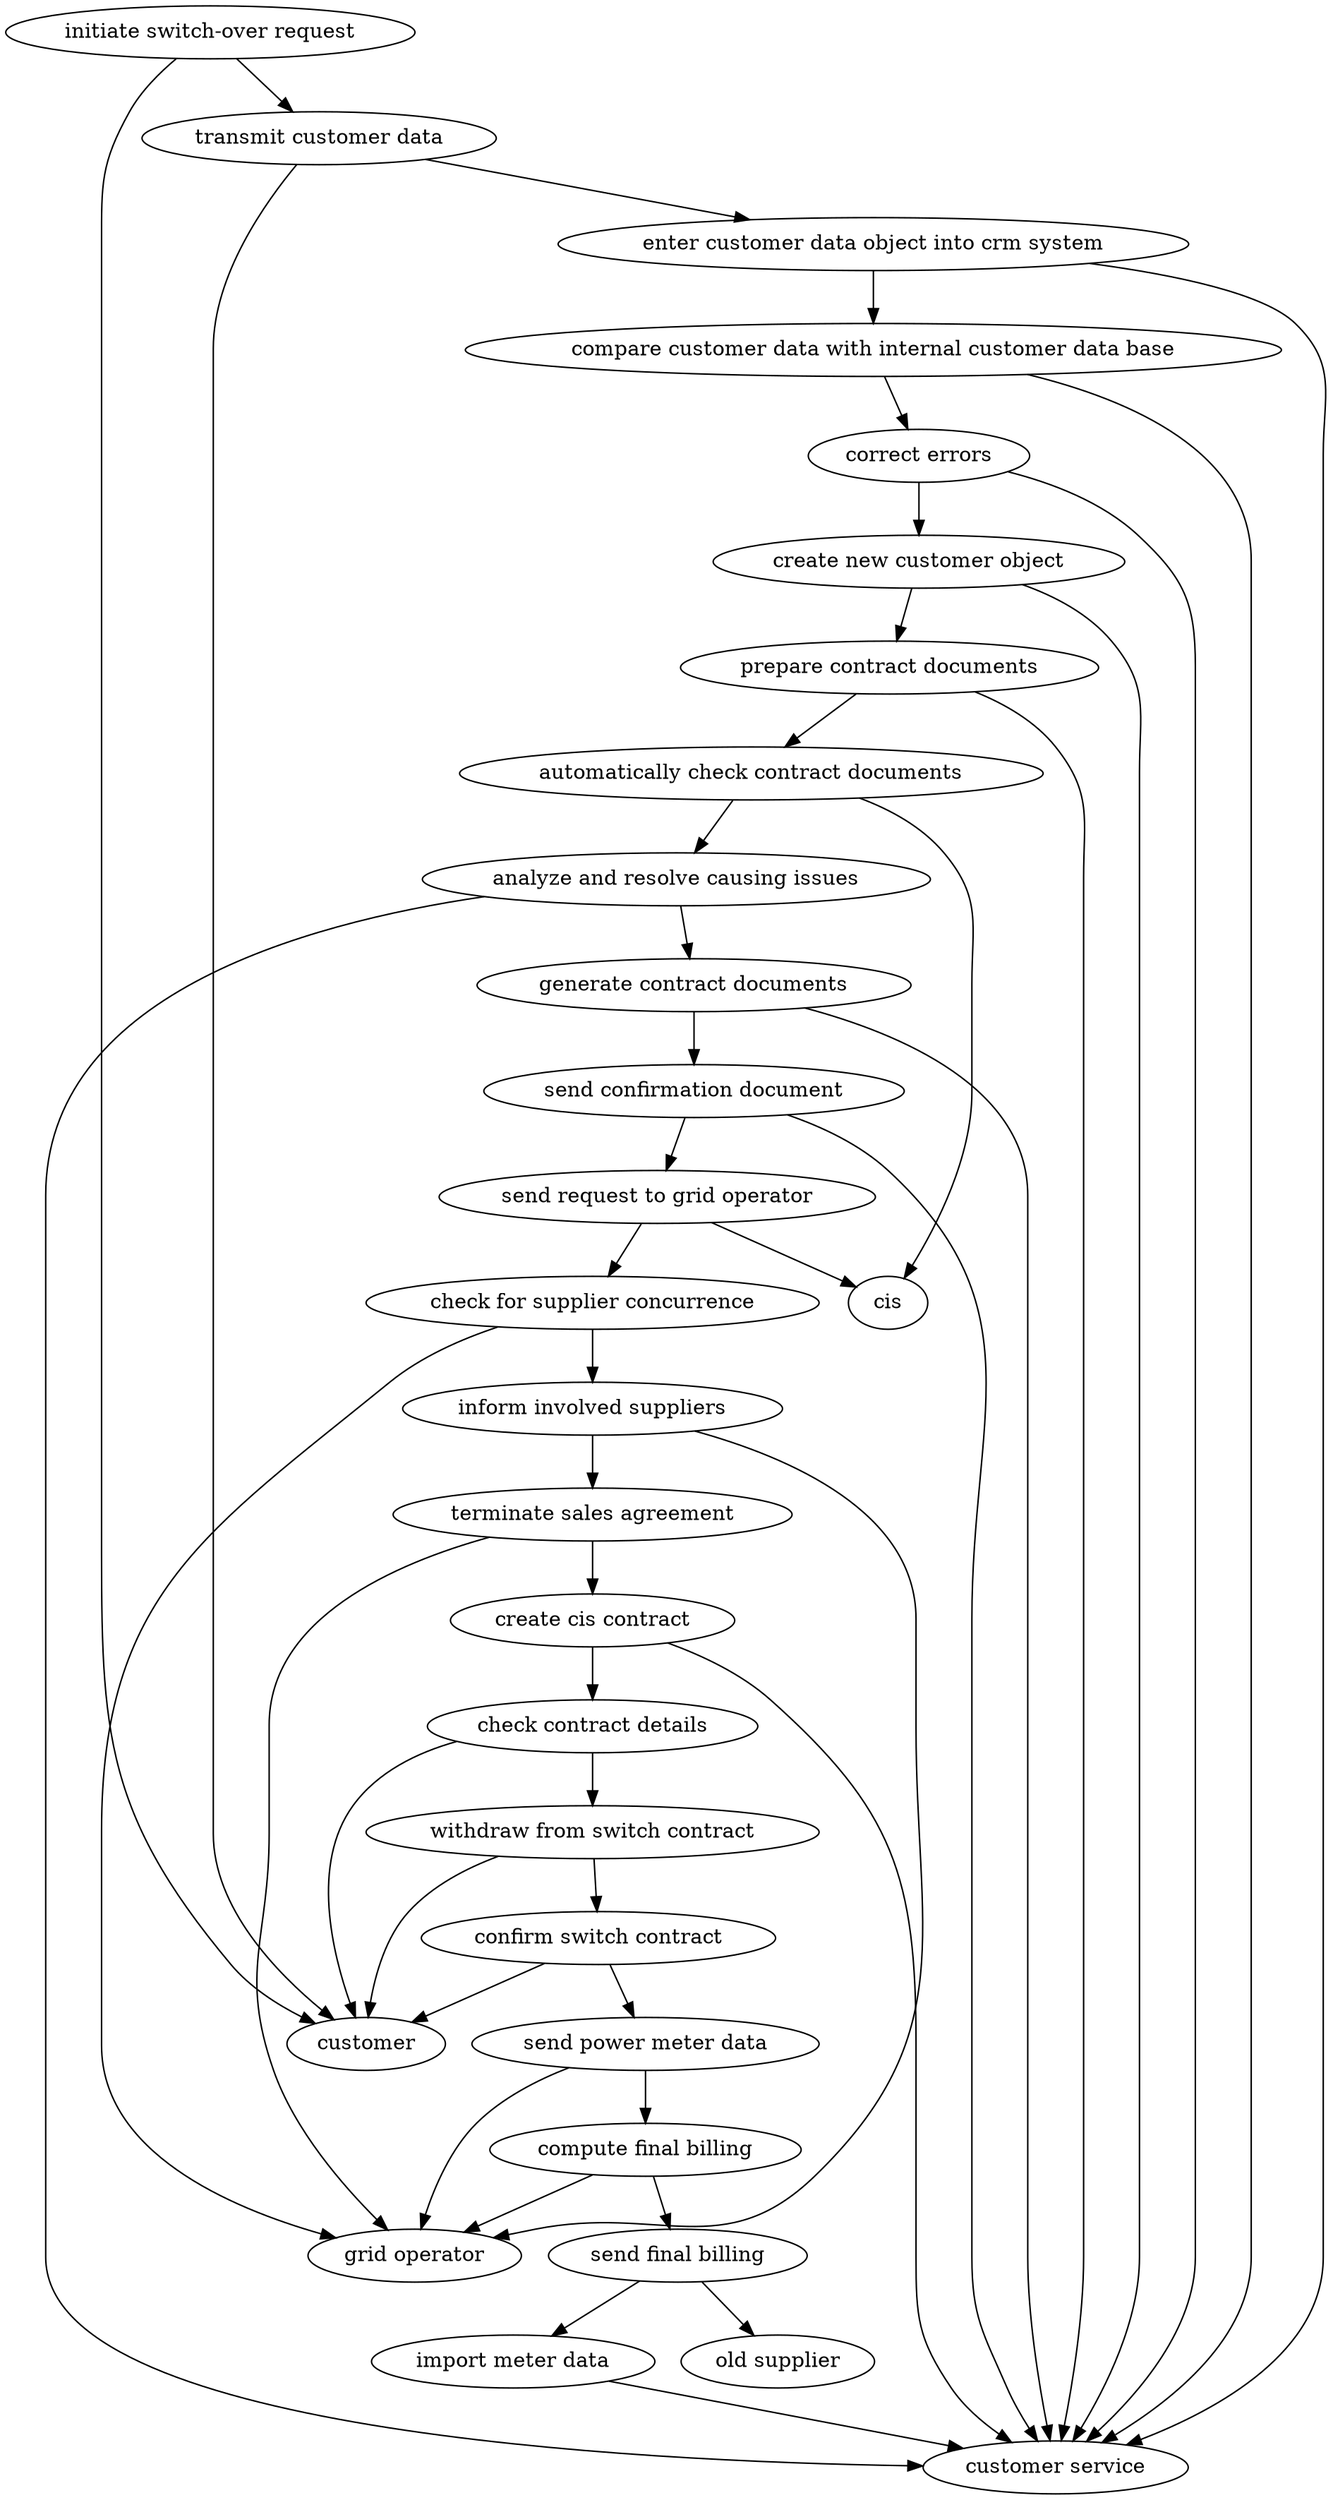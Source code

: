 strict digraph "doc-2.2" {
	graph [name="doc-2.2"];
	"initiate switch-over request"	[attrs="{'type': 'Activity', 'label': 'initiate switch-over request'}"];
	"transmit customer data"	[attrs="{'type': 'Activity', 'label': 'transmit customer data'}"];
	"initiate switch-over request" -> "transmit customer data"	[attrs="{'type': 'flow', 'label': 'flow'}"];
	customer	[attrs="{'type': 'Actor', 'label': 'customer'}"];
	"initiate switch-over request" -> customer	[attrs="{'type': 'actor performer', 'label': 'actor performer'}"];
	"enter customer data object into crm system"	[attrs="{'type': 'Activity', 'label': 'enter customer data object into crm system'}"];
	"transmit customer data" -> "enter customer data object into crm system"	[attrs="{'type': 'flow', 'label': 'flow'}"];
	"transmit customer data" -> customer	[attrs="{'type': 'actor performer', 'label': 'actor performer'}"];
	"compare customer data with internal customer data base"	[attrs="{'type': 'Activity', 'label': 'compare customer data with internal customer data base'}"];
	"enter customer data object into crm system" -> "compare customer data with internal customer data base"	[attrs="{'type': 'flow', 'label': 'flow'}"];
	"customer service"	[attrs="{'type': 'Actor', 'label': 'customer service'}"];
	"enter customer data object into crm system" -> "customer service"	[attrs="{'type': 'actor performer', 'label': 'actor performer'}"];
	"correct errors"	[attrs="{'type': 'Activity', 'label': 'correct errors'}"];
	"compare customer data with internal customer data base" -> "correct errors"	[attrs="{'type': 'flow', 'label': 'flow'}"];
	"compare customer data with internal customer data base" -> "customer service"	[attrs="{'type': 'actor performer', 'label': 'actor performer'}"];
	"create new customer object"	[attrs="{'type': 'Activity', 'label': 'create new customer object'}"];
	"correct errors" -> "create new customer object"	[attrs="{'type': 'flow', 'label': 'flow'}"];
	"correct errors" -> "customer service"	[attrs="{'type': 'actor performer', 'label': 'actor performer'}"];
	"prepare contract documents"	[attrs="{'type': 'Activity', 'label': 'prepare contract documents'}"];
	"create new customer object" -> "prepare contract documents"	[attrs="{'type': 'flow', 'label': 'flow'}"];
	"create new customer object" -> "customer service"	[attrs="{'type': 'actor performer', 'label': 'actor performer'}"];
	"automatically check contract documents"	[attrs="{'type': 'Activity', 'label': 'automatically check contract documents'}"];
	"prepare contract documents" -> "automatically check contract documents"	[attrs="{'type': 'flow', 'label': 'flow'}"];
	"prepare contract documents" -> "customer service"	[attrs="{'type': 'actor performer', 'label': 'actor performer'}"];
	"analyze and resolve causing issues"	[attrs="{'type': 'Activity', 'label': 'analyze and resolve causing issues'}"];
	"automatically check contract documents" -> "analyze and resolve causing issues"	[attrs="{'type': 'flow', 'label': 'flow'}"];
	cis	[attrs="{'type': 'Actor', 'label': 'cis'}"];
	"automatically check contract documents" -> cis	[attrs="{'type': 'actor performer', 'label': 'actor performer'}"];
	"generate contract documents"	[attrs="{'type': 'Activity', 'label': 'generate contract documents'}"];
	"analyze and resolve causing issues" -> "generate contract documents"	[attrs="{'type': 'flow', 'label': 'flow'}"];
	"analyze and resolve causing issues" -> "customer service"	[attrs="{'type': 'actor performer', 'label': 'actor performer'}"];
	"send confirmation document"	[attrs="{'type': 'Activity', 'label': 'send confirmation document'}"];
	"generate contract documents" -> "send confirmation document"	[attrs="{'type': 'flow', 'label': 'flow'}"];
	"generate contract documents" -> "customer service"	[attrs="{'type': 'actor performer', 'label': 'actor performer'}"];
	"send request to grid operator"	[attrs="{'type': 'Activity', 'label': 'send request to grid operator'}"];
	"send confirmation document" -> "send request to grid operator"	[attrs="{'type': 'flow', 'label': 'flow'}"];
	"send confirmation document" -> "customer service"	[attrs="{'type': 'actor performer', 'label': 'actor performer'}"];
	"check for supplier concurrence"	[attrs="{'type': 'Activity', 'label': 'check for supplier concurrence'}"];
	"send request to grid operator" -> "check for supplier concurrence"	[attrs="{'type': 'flow', 'label': 'flow'}"];
	"send request to grid operator" -> cis	[attrs="{'type': 'actor performer', 'label': 'actor performer'}"];
	"inform involved suppliers"	[attrs="{'type': 'Activity', 'label': 'inform involved suppliers'}"];
	"check for supplier concurrence" -> "inform involved suppliers"	[attrs="{'type': 'flow', 'label': 'flow'}"];
	"grid operator"	[attrs="{'type': 'Actor', 'label': 'grid operator'}"];
	"check for supplier concurrence" -> "grid operator"	[attrs="{'type': 'actor performer', 'label': 'actor performer'}"];
	"terminate sales agreement"	[attrs="{'type': 'Activity', 'label': 'terminate sales agreement'}"];
	"inform involved suppliers" -> "terminate sales agreement"	[attrs="{'type': 'flow', 'label': 'flow'}"];
	"inform involved suppliers" -> "grid operator"	[attrs="{'type': 'actor performer', 'label': 'actor performer'}"];
	"create cis contract"	[attrs="{'type': 'Activity', 'label': 'create cis contract'}"];
	"terminate sales agreement" -> "create cis contract"	[attrs="{'type': 'flow', 'label': 'flow'}"];
	"terminate sales agreement" -> "grid operator"	[attrs="{'type': 'actor performer', 'label': 'actor performer'}"];
	"check contract details"	[attrs="{'type': 'Activity', 'label': 'check contract details'}"];
	"create cis contract" -> "check contract details"	[attrs="{'type': 'flow', 'label': 'flow'}"];
	"create cis contract" -> "customer service"	[attrs="{'type': 'actor performer', 'label': 'actor performer'}"];
	"withdraw from switch contract"	[attrs="{'type': 'Activity', 'label': 'withdraw from switch contract'}"];
	"check contract details" -> "withdraw from switch contract"	[attrs="{'type': 'flow', 'label': 'flow'}"];
	"check contract details" -> customer	[attrs="{'type': 'actor performer', 'label': 'actor performer'}"];
	"confirm switch contract"	[attrs="{'type': 'Activity', 'label': 'confirm switch contract'}"];
	"withdraw from switch contract" -> "confirm switch contract"	[attrs="{'type': 'flow', 'label': 'flow'}"];
	"withdraw from switch contract" -> customer	[attrs="{'type': 'actor performer', 'label': 'actor performer'}"];
	"send power meter data"	[attrs="{'type': 'Activity', 'label': 'send power meter data'}"];
	"confirm switch contract" -> "send power meter data"	[attrs="{'type': 'flow', 'label': 'flow'}"];
	"confirm switch contract" -> customer	[attrs="{'type': 'actor performer', 'label': 'actor performer'}"];
	"compute final billing"	[attrs="{'type': 'Activity', 'label': 'compute final billing'}"];
	"send power meter data" -> "compute final billing"	[attrs="{'type': 'flow', 'label': 'flow'}"];
	"send power meter data" -> "grid operator"	[attrs="{'type': 'actor performer', 'label': 'actor performer'}"];
	"send final billing"	[attrs="{'type': 'Activity', 'label': 'send final billing'}"];
	"compute final billing" -> "send final billing"	[attrs="{'type': 'flow', 'label': 'flow'}"];
	"compute final billing" -> "grid operator"	[attrs="{'type': 'actor performer', 'label': 'actor performer'}"];
	"import meter data"	[attrs="{'type': 'Activity', 'label': 'import meter data'}"];
	"send final billing" -> "import meter data"	[attrs="{'type': 'flow', 'label': 'flow'}"];
	"old supplier"	[attrs="{'type': 'Actor', 'label': 'old supplier'}"];
	"send final billing" -> "old supplier"	[attrs="{'type': 'actor performer', 'label': 'actor performer'}"];
	"import meter data" -> "customer service"	[attrs="{'type': 'actor performer', 'label': 'actor performer'}"];
}
